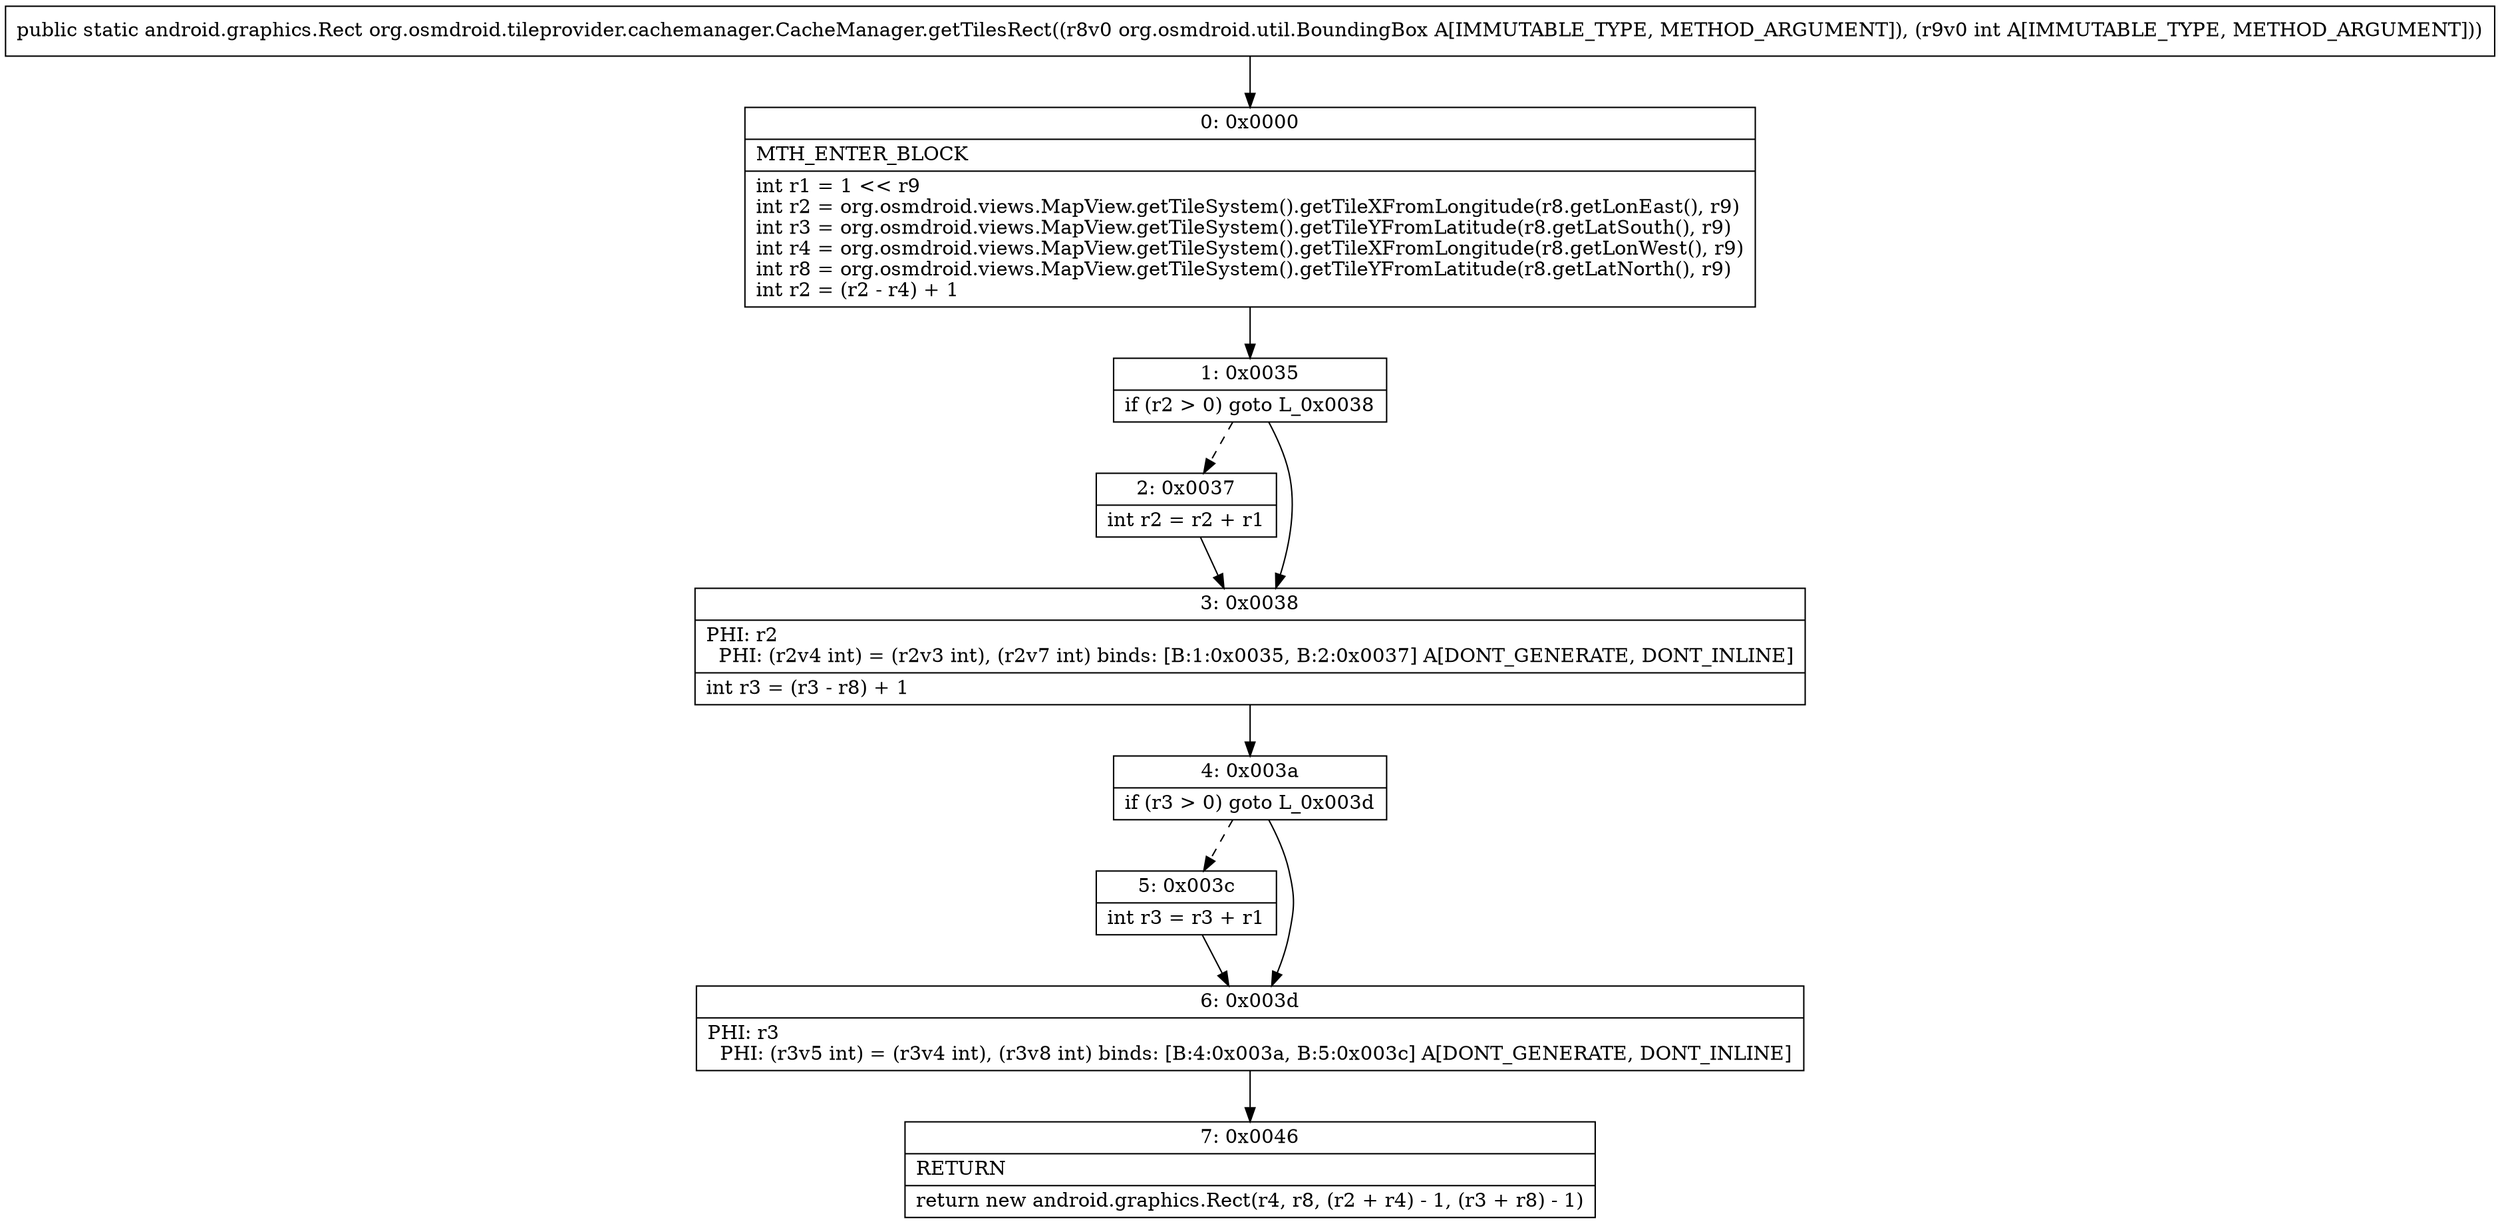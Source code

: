 digraph "CFG fororg.osmdroid.tileprovider.cachemanager.CacheManager.getTilesRect(Lorg\/osmdroid\/util\/BoundingBox;I)Landroid\/graphics\/Rect;" {
Node_0 [shape=record,label="{0\:\ 0x0000|MTH_ENTER_BLOCK\l|int r1 = 1 \<\< r9\lint r2 = org.osmdroid.views.MapView.getTileSystem().getTileXFromLongitude(r8.getLonEast(), r9)\lint r3 = org.osmdroid.views.MapView.getTileSystem().getTileYFromLatitude(r8.getLatSouth(), r9)\lint r4 = org.osmdroid.views.MapView.getTileSystem().getTileXFromLongitude(r8.getLonWest(), r9)\lint r8 = org.osmdroid.views.MapView.getTileSystem().getTileYFromLatitude(r8.getLatNorth(), r9)\lint r2 = (r2 \- r4) + 1\l}"];
Node_1 [shape=record,label="{1\:\ 0x0035|if (r2 \> 0) goto L_0x0038\l}"];
Node_2 [shape=record,label="{2\:\ 0x0037|int r2 = r2 + r1\l}"];
Node_3 [shape=record,label="{3\:\ 0x0038|PHI: r2 \l  PHI: (r2v4 int) = (r2v3 int), (r2v7 int) binds: [B:1:0x0035, B:2:0x0037] A[DONT_GENERATE, DONT_INLINE]\l|int r3 = (r3 \- r8) + 1\l}"];
Node_4 [shape=record,label="{4\:\ 0x003a|if (r3 \> 0) goto L_0x003d\l}"];
Node_5 [shape=record,label="{5\:\ 0x003c|int r3 = r3 + r1\l}"];
Node_6 [shape=record,label="{6\:\ 0x003d|PHI: r3 \l  PHI: (r3v5 int) = (r3v4 int), (r3v8 int) binds: [B:4:0x003a, B:5:0x003c] A[DONT_GENERATE, DONT_INLINE]\l}"];
Node_7 [shape=record,label="{7\:\ 0x0046|RETURN\l|return new android.graphics.Rect(r4, r8, (r2 + r4) \- 1, (r3 + r8) \- 1)\l}"];
MethodNode[shape=record,label="{public static android.graphics.Rect org.osmdroid.tileprovider.cachemanager.CacheManager.getTilesRect((r8v0 org.osmdroid.util.BoundingBox A[IMMUTABLE_TYPE, METHOD_ARGUMENT]), (r9v0 int A[IMMUTABLE_TYPE, METHOD_ARGUMENT])) }"];
MethodNode -> Node_0;
Node_0 -> Node_1;
Node_1 -> Node_2[style=dashed];
Node_1 -> Node_3;
Node_2 -> Node_3;
Node_3 -> Node_4;
Node_4 -> Node_5[style=dashed];
Node_4 -> Node_6;
Node_5 -> Node_6;
Node_6 -> Node_7;
}

